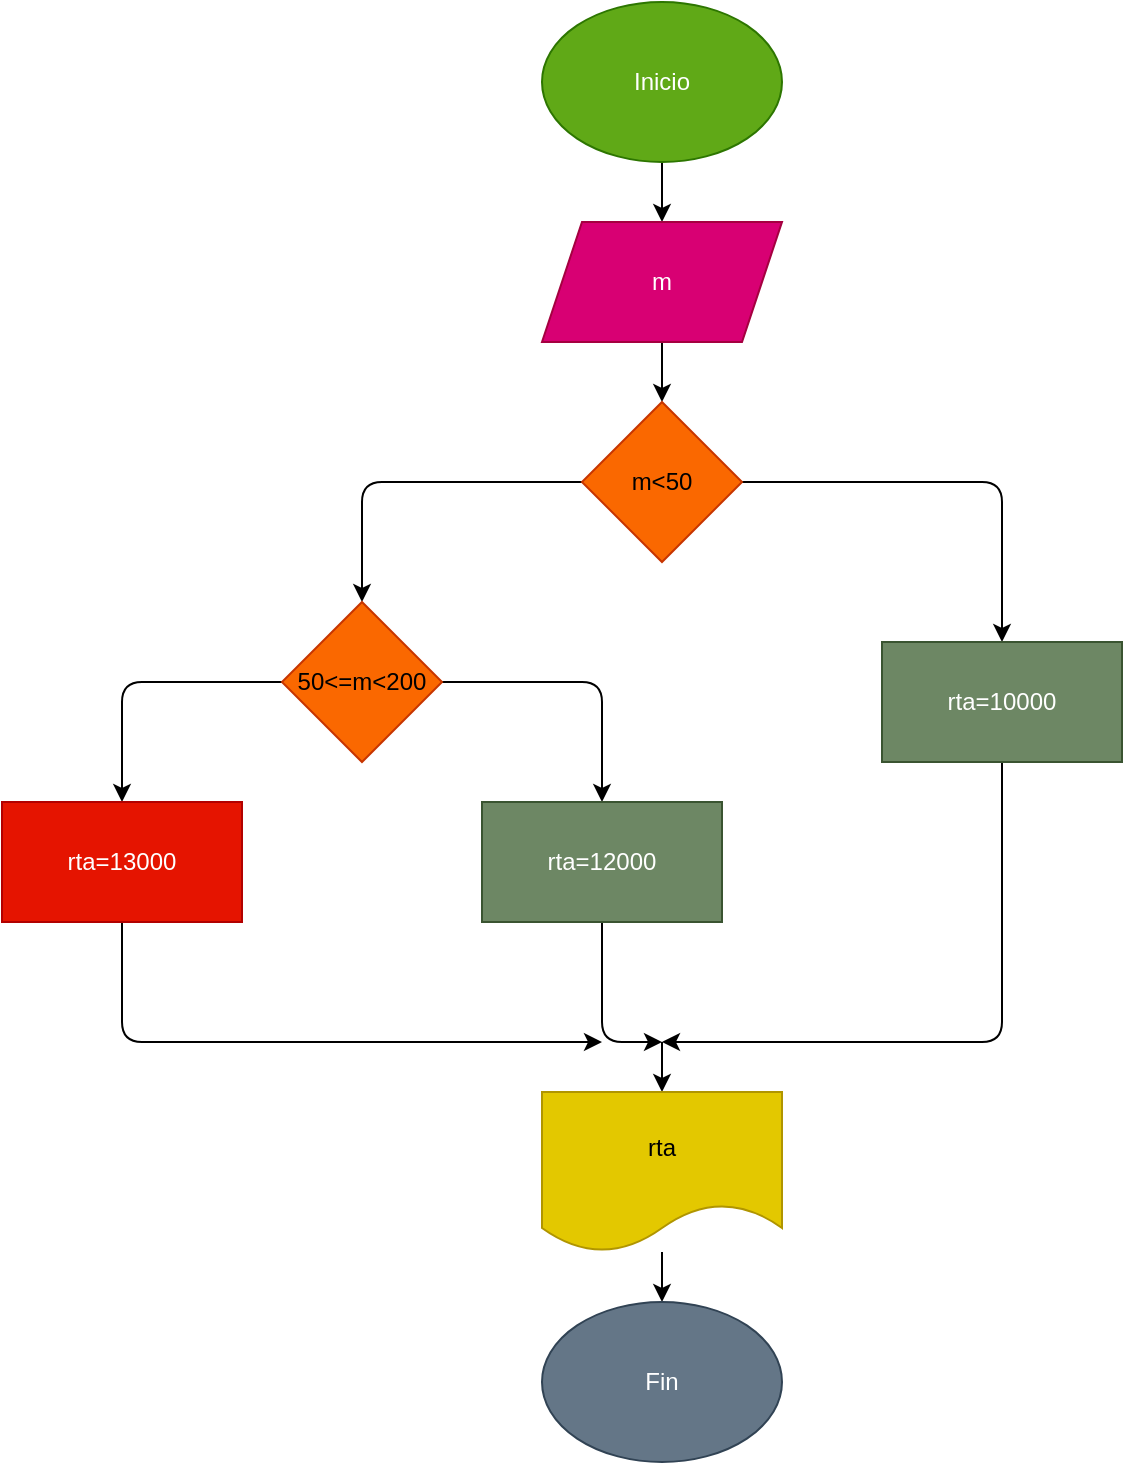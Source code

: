 <mxfile>
    <diagram id="WWPIgt1Uc7efiWcHNsgk" name="Página-1">
        <mxGraphModel dx="1659" dy="461" grid="1" gridSize="10" guides="1" tooltips="1" connect="1" arrows="1" fold="1" page="1" pageScale="1" pageWidth="827" pageHeight="1169" math="0" shadow="0">
            <root>
                <mxCell id="0"/>
                <mxCell id="1" parent="0"/>
                <mxCell id="4" value="" style="edgeStyle=none;html=1;" edge="1" parent="1" source="2" target="3">
                    <mxGeometry relative="1" as="geometry"/>
                </mxCell>
                <mxCell id="2" value="Inicio" style="ellipse;whiteSpace=wrap;html=1;fillColor=#60a917;fontColor=#ffffff;strokeColor=#2D7600;" vertex="1" parent="1">
                    <mxGeometry x="250" width="120" height="80" as="geometry"/>
                </mxCell>
                <mxCell id="6" value="" style="edgeStyle=none;html=1;" edge="1" parent="1" source="3" target="5">
                    <mxGeometry relative="1" as="geometry"/>
                </mxCell>
                <mxCell id="3" value="m" style="shape=parallelogram;perimeter=parallelogramPerimeter;whiteSpace=wrap;html=1;fixedSize=1;fillColor=#d80073;fontColor=#ffffff;strokeColor=#A50040;" vertex="1" parent="1">
                    <mxGeometry x="250" y="110" width="120" height="60" as="geometry"/>
                </mxCell>
                <mxCell id="8" value="" style="edgeStyle=none;html=1;" edge="1" parent="1" source="5" target="7">
                    <mxGeometry relative="1" as="geometry">
                        <Array as="points">
                            <mxPoint x="480" y="240"/>
                        </Array>
                    </mxGeometry>
                </mxCell>
                <mxCell id="10" value="" style="edgeStyle=none;html=1;" edge="1" parent="1" source="5" target="9">
                    <mxGeometry relative="1" as="geometry">
                        <Array as="points">
                            <mxPoint x="160" y="240"/>
                        </Array>
                    </mxGeometry>
                </mxCell>
                <mxCell id="5" value="m&amp;lt;50" style="rhombus;whiteSpace=wrap;html=1;fillColor=#fa6800;fontColor=#000000;strokeColor=#C73500;" vertex="1" parent="1">
                    <mxGeometry x="270" y="200" width="80" height="80" as="geometry"/>
                </mxCell>
                <mxCell id="16" style="edgeStyle=none;html=1;" edge="1" parent="1" source="7">
                    <mxGeometry relative="1" as="geometry">
                        <mxPoint x="310" y="520" as="targetPoint"/>
                        <Array as="points">
                            <mxPoint x="480" y="520"/>
                        </Array>
                    </mxGeometry>
                </mxCell>
                <mxCell id="7" value="rta=10000" style="whiteSpace=wrap;html=1;fillColor=#6d8764;fontColor=#ffffff;strokeColor=#3A5431;" vertex="1" parent="1">
                    <mxGeometry x="420" y="320" width="120" height="60" as="geometry"/>
                </mxCell>
                <mxCell id="12" value="" style="edgeStyle=none;html=1;" edge="1" parent="1" source="9" target="11">
                    <mxGeometry relative="1" as="geometry">
                        <Array as="points">
                            <mxPoint x="280" y="340"/>
                        </Array>
                    </mxGeometry>
                </mxCell>
                <mxCell id="14" value="" style="edgeStyle=none;html=1;" edge="1" parent="1" source="9" target="13">
                    <mxGeometry relative="1" as="geometry">
                        <Array as="points">
                            <mxPoint x="40" y="340"/>
                        </Array>
                    </mxGeometry>
                </mxCell>
                <mxCell id="9" value="50&amp;lt;=m&amp;lt;200" style="rhombus;whiteSpace=wrap;html=1;fillColor=#fa6800;fontColor=#000000;strokeColor=#C73500;" vertex="1" parent="1">
                    <mxGeometry x="120" y="300" width="80" height="80" as="geometry"/>
                </mxCell>
                <mxCell id="15" style="edgeStyle=none;html=1;" edge="1" parent="1" source="11">
                    <mxGeometry relative="1" as="geometry">
                        <mxPoint x="310" y="520" as="targetPoint"/>
                        <Array as="points">
                            <mxPoint x="280" y="520"/>
                        </Array>
                    </mxGeometry>
                </mxCell>
                <mxCell id="11" value="rta=12000" style="whiteSpace=wrap;html=1;fillColor=#6d8764;fontColor=#ffffff;strokeColor=#3A5431;" vertex="1" parent="1">
                    <mxGeometry x="220" y="400" width="120" height="60" as="geometry"/>
                </mxCell>
                <mxCell id="17" style="edgeStyle=none;html=1;" edge="1" parent="1" source="13">
                    <mxGeometry relative="1" as="geometry">
                        <mxPoint x="280" y="520" as="targetPoint"/>
                        <Array as="points">
                            <mxPoint x="40" y="520"/>
                        </Array>
                    </mxGeometry>
                </mxCell>
                <mxCell id="13" value="rta=13000" style="whiteSpace=wrap;html=1;fillColor=#e51400;fontColor=#ffffff;strokeColor=#B20000;" vertex="1" parent="1">
                    <mxGeometry x="-20" y="400" width="120" height="60" as="geometry"/>
                </mxCell>
                <mxCell id="18" value="" style="endArrow=classic;html=1;" edge="1" parent="1" target="19">
                    <mxGeometry width="50" height="50" relative="1" as="geometry">
                        <mxPoint x="310" y="520" as="sourcePoint"/>
                        <mxPoint x="310" y="560" as="targetPoint"/>
                    </mxGeometry>
                </mxCell>
                <mxCell id="21" style="edgeStyle=none;html=1;" edge="1" parent="1" source="19" target="20">
                    <mxGeometry relative="1" as="geometry"/>
                </mxCell>
                <mxCell id="19" value="rta" style="shape=document;whiteSpace=wrap;html=1;boundedLbl=1;fillColor=#e3c800;fontColor=#000000;strokeColor=#B09500;" vertex="1" parent="1">
                    <mxGeometry x="250" y="545" width="120" height="80" as="geometry"/>
                </mxCell>
                <mxCell id="20" value="Fin" style="ellipse;whiteSpace=wrap;html=1;fillColor=#647687;fontColor=#ffffff;strokeColor=#314354;" vertex="1" parent="1">
                    <mxGeometry x="250" y="650" width="120" height="80" as="geometry"/>
                </mxCell>
            </root>
        </mxGraphModel>
    </diagram>
</mxfile>